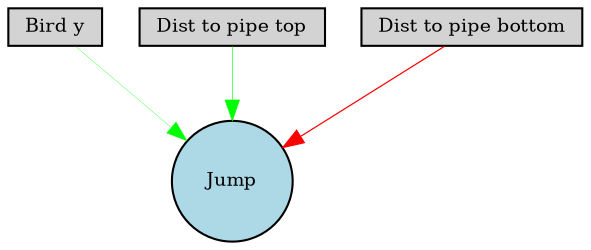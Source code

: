 digraph {
	node [fontsize=9 height=0.2 shape=circle width=0.2]
	"Bird y" [fillcolor=lightgray shape=box style=filled]
	"Dist to pipe top" [fillcolor=lightgray shape=box style=filled]
	"Dist to pipe bottom" [fillcolor=lightgray shape=box style=filled]
	Jump [fillcolor=lightblue style=filled]
	"Bird y" -> Jump [color=green penwidth=0.14972295645345052 style=solid]
	"Dist to pipe top" -> Jump [color=green penwidth=0.293103234117168 style=solid]
	"Dist to pipe bottom" -> Jump [color=red penwidth=0.5879091160715969 style=solid]
}
